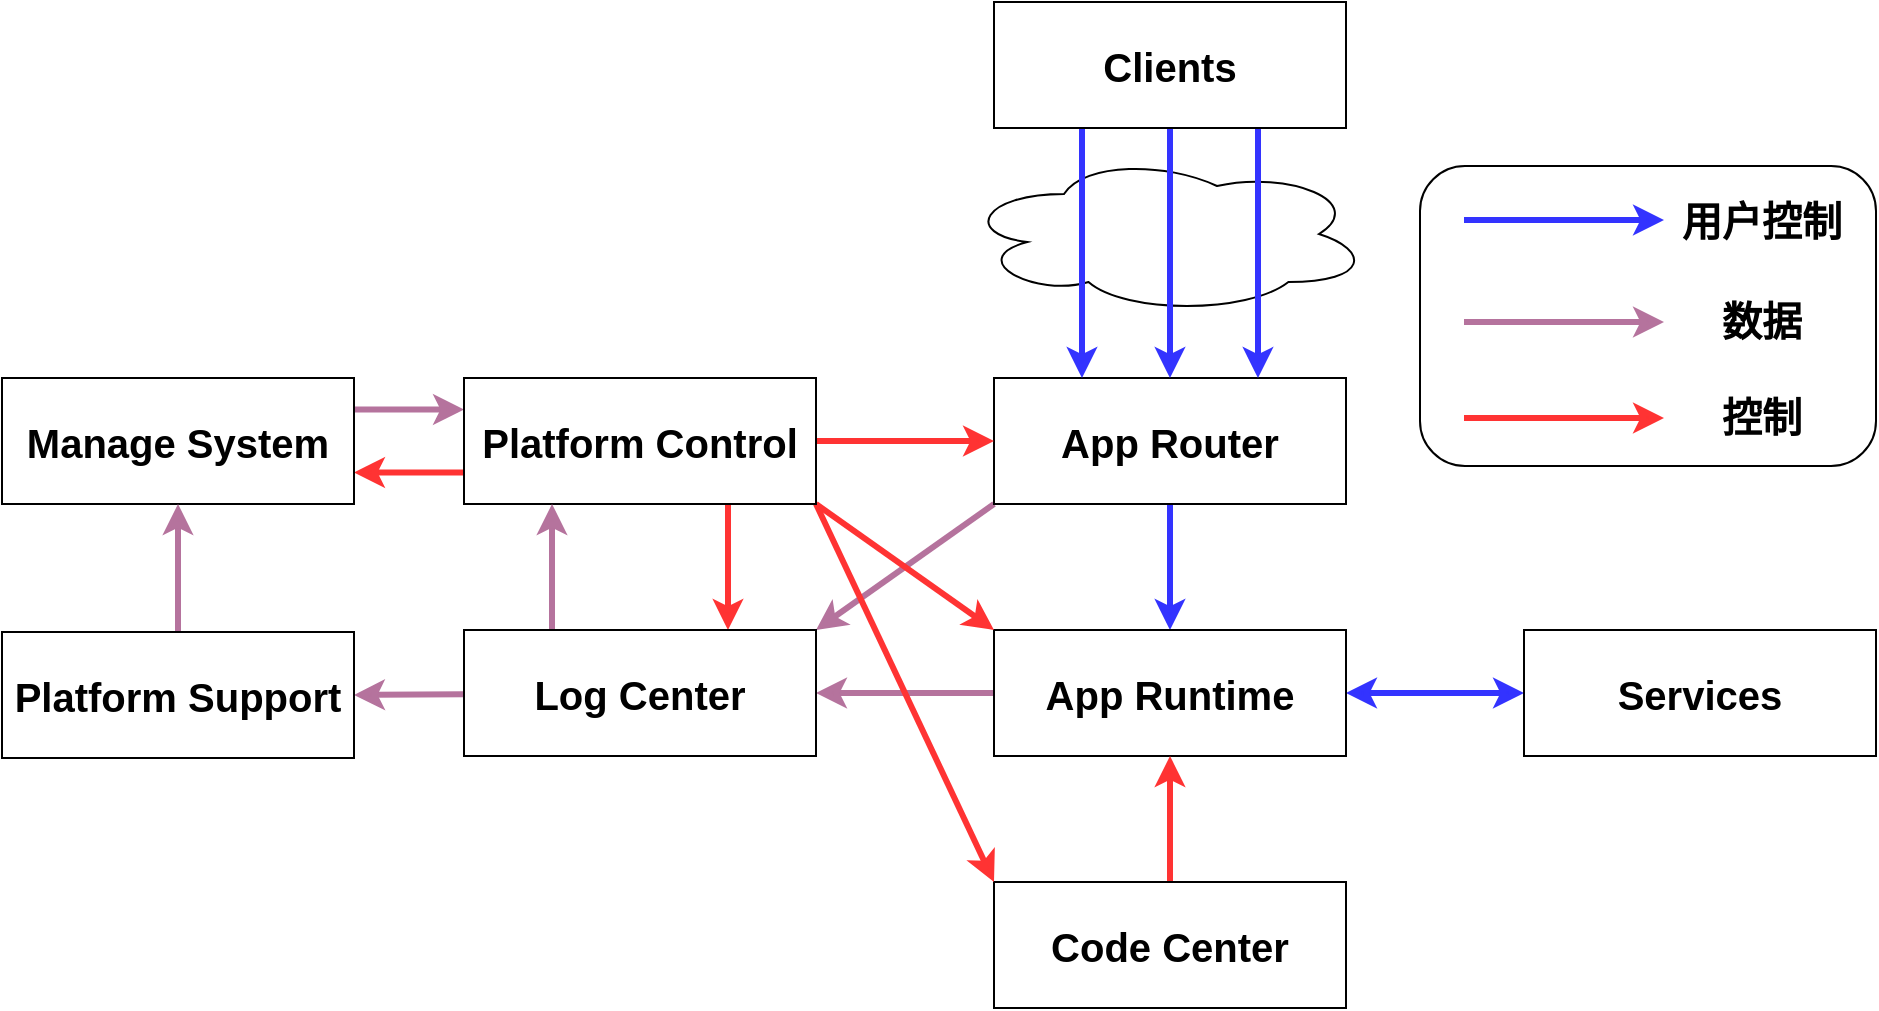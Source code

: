 <mxfile version="14.4.3" type="device"><diagram id="3CtYcCIXMa1-M8jisxQA" name="第 1 页"><mxGraphModel dx="1506" dy="834" grid="0" gridSize="10" guides="1" tooltips="1" connect="1" arrows="1" fold="1" page="0" pageScale="1" pageWidth="827" pageHeight="1169" math="0" shadow="0"><root><mxCell id="0"/><mxCell id="1" parent="0"/><mxCell id="yucpLjWt7KJsANbEk41a-38" value="" style="rounded=1;whiteSpace=wrap;html=1;" vertex="1" parent="1"><mxGeometry x="577" y="146" width="228" height="150" as="geometry"/></mxCell><mxCell id="yucpLjWt7KJsANbEk41a-28" value="" style="ellipse;shape=cloud;whiteSpace=wrap;html=1;" vertex="1" parent="1"><mxGeometry x="348" y="140" width="204" height="80" as="geometry"/></mxCell><mxCell id="yucpLjWt7KJsANbEk41a-8" style="edgeStyle=orthogonalEdgeStyle;rounded=0;orthogonalLoop=1;jettySize=auto;html=1;entryX=0.5;entryY=0;entryDx=0;entryDy=0;strokeColor=#3333FF;strokeWidth=3;" edge="1" parent="1" source="yucpLjWt7KJsANbEk41a-1" target="yucpLjWt7KJsANbEk41a-2"><mxGeometry relative="1" as="geometry"/></mxCell><mxCell id="yucpLjWt7KJsANbEk41a-17" style="rounded=0;orthogonalLoop=1;jettySize=auto;html=1;entryX=1;entryY=0;entryDx=0;entryDy=0;startArrow=none;startFill=0;strokeColor=#B5739D;strokeWidth=3;exitX=0;exitY=1;exitDx=0;exitDy=0;" edge="1" parent="1" source="yucpLjWt7KJsANbEk41a-1" target="yucpLjWt7KJsANbEk41a-5"><mxGeometry relative="1" as="geometry"/></mxCell><mxCell id="yucpLjWt7KJsANbEk41a-1" value="&lt;font style=&quot;font-size: 20px&quot;&gt;&lt;b&gt;App Router&lt;/b&gt;&lt;/font&gt;" style="rounded=0;whiteSpace=wrap;html=1;" vertex="1" parent="1"><mxGeometry x="364" y="252" width="176" height="63" as="geometry"/></mxCell><mxCell id="yucpLjWt7KJsANbEk41a-14" style="edgeStyle=orthogonalEdgeStyle;rounded=0;orthogonalLoop=1;jettySize=auto;html=1;entryX=0;entryY=0.5;entryDx=0;entryDy=0;strokeColor=#3333FF;strokeWidth=3;startArrow=classic;startFill=1;" edge="1" parent="1" source="yucpLjWt7KJsANbEk41a-2" target="yucpLjWt7KJsANbEk41a-13"><mxGeometry relative="1" as="geometry"/></mxCell><mxCell id="yucpLjWt7KJsANbEk41a-16" style="edgeStyle=orthogonalEdgeStyle;rounded=0;orthogonalLoop=1;jettySize=auto;html=1;startArrow=none;startFill=0;strokeWidth=3;strokeColor=#B5739D;" edge="1" parent="1" source="yucpLjWt7KJsANbEk41a-2" target="yucpLjWt7KJsANbEk41a-5"><mxGeometry relative="1" as="geometry"/></mxCell><mxCell id="yucpLjWt7KJsANbEk41a-2" value="&lt;font style=&quot;font-size: 20px&quot;&gt;&lt;b&gt;App Runtime&lt;/b&gt;&lt;/font&gt;" style="rounded=0;whiteSpace=wrap;html=1;" vertex="1" parent="1"><mxGeometry x="364" y="378" width="176" height="63" as="geometry"/></mxCell><mxCell id="yucpLjWt7KJsANbEk41a-27" style="edgeStyle=none;rounded=0;orthogonalLoop=1;jettySize=auto;html=1;entryX=0.5;entryY=1;entryDx=0;entryDy=0;startArrow=none;startFill=0;strokeColor=#FF3333;strokeWidth=3;" edge="1" parent="1" source="yucpLjWt7KJsANbEk41a-3" target="yucpLjWt7KJsANbEk41a-2"><mxGeometry relative="1" as="geometry"/></mxCell><mxCell id="yucpLjWt7KJsANbEk41a-3" value="&lt;font style=&quot;font-size: 20px&quot;&gt;&lt;b&gt;Code Center&lt;/b&gt;&lt;/font&gt;" style="rounded=0;whiteSpace=wrap;html=1;" vertex="1" parent="1"><mxGeometry x="364" y="504" width="176" height="63" as="geometry"/></mxCell><mxCell id="yucpLjWt7KJsANbEk41a-21" style="edgeStyle=none;rounded=0;orthogonalLoop=1;jettySize=auto;html=1;entryX=0;entryY=0.25;entryDx=0;entryDy=0;startArrow=none;startFill=0;strokeColor=#B5739D;strokeWidth=3;exitX=1;exitY=0.25;exitDx=0;exitDy=0;" edge="1" parent="1" source="yucpLjWt7KJsANbEk41a-6" target="yucpLjWt7KJsANbEk41a-4"><mxGeometry relative="1" as="geometry"/></mxCell><mxCell id="yucpLjWt7KJsANbEk41a-22" style="edgeStyle=none;rounded=0;orthogonalLoop=1;jettySize=auto;html=1;entryX=0;entryY=0.5;entryDx=0;entryDy=0;startArrow=none;startFill=0;strokeWidth=3;strokeColor=#FF3333;" edge="1" parent="1" source="yucpLjWt7KJsANbEk41a-4" target="yucpLjWt7KJsANbEk41a-1"><mxGeometry relative="1" as="geometry"/></mxCell><mxCell id="yucpLjWt7KJsANbEk41a-23" style="edgeStyle=none;rounded=0;orthogonalLoop=1;jettySize=auto;html=1;entryX=0;entryY=0;entryDx=0;entryDy=0;startArrow=none;startFill=0;strokeColor=#FF3333;strokeWidth=3;exitX=1;exitY=1;exitDx=0;exitDy=0;" edge="1" parent="1" source="yucpLjWt7KJsANbEk41a-4" target="yucpLjWt7KJsANbEk41a-2"><mxGeometry relative="1" as="geometry"/></mxCell><mxCell id="yucpLjWt7KJsANbEk41a-24" style="edgeStyle=none;rounded=0;orthogonalLoop=1;jettySize=auto;html=1;entryX=0.75;entryY=0;entryDx=0;entryDy=0;startArrow=none;startFill=0;strokeColor=#FF3333;strokeWidth=3;exitX=0.75;exitY=1;exitDx=0;exitDy=0;" edge="1" parent="1" source="yucpLjWt7KJsANbEk41a-4" target="yucpLjWt7KJsANbEk41a-5"><mxGeometry relative="1" as="geometry"/></mxCell><mxCell id="yucpLjWt7KJsANbEk41a-25" style="edgeStyle=none;rounded=0;orthogonalLoop=1;jettySize=auto;html=1;entryX=1;entryY=0.75;entryDx=0;entryDy=0;startArrow=none;startFill=0;strokeColor=#FF3333;strokeWidth=3;exitX=0;exitY=0.75;exitDx=0;exitDy=0;" edge="1" parent="1" source="yucpLjWt7KJsANbEk41a-4" target="yucpLjWt7KJsANbEk41a-6"><mxGeometry relative="1" as="geometry"/></mxCell><mxCell id="yucpLjWt7KJsANbEk41a-26" style="edgeStyle=none;rounded=0;orthogonalLoop=1;jettySize=auto;html=1;entryX=0;entryY=0;entryDx=0;entryDy=0;startArrow=none;startFill=0;strokeColor=#FF3333;strokeWidth=3;exitX=1;exitY=1;exitDx=0;exitDy=0;" edge="1" parent="1" source="yucpLjWt7KJsANbEk41a-4" target="yucpLjWt7KJsANbEk41a-3"><mxGeometry relative="1" as="geometry"/></mxCell><mxCell id="yucpLjWt7KJsANbEk41a-4" value="&lt;font style=&quot;font-size: 20px&quot;&gt;&lt;b&gt;Platform Control&lt;/b&gt;&lt;/font&gt;" style="rounded=0;whiteSpace=wrap;html=1;" vertex="1" parent="1"><mxGeometry x="99" y="252" width="176" height="63" as="geometry"/></mxCell><mxCell id="yucpLjWt7KJsANbEk41a-18" style="edgeStyle=none;rounded=0;orthogonalLoop=1;jettySize=auto;html=1;entryX=0.25;entryY=1;entryDx=0;entryDy=0;startArrow=none;startFill=0;strokeColor=#B5739D;strokeWidth=3;exitX=0.25;exitY=0;exitDx=0;exitDy=0;" edge="1" parent="1" source="yucpLjWt7KJsANbEk41a-5" target="yucpLjWt7KJsANbEk41a-4"><mxGeometry relative="1" as="geometry"/></mxCell><mxCell id="yucpLjWt7KJsANbEk41a-19" style="edgeStyle=none;rounded=0;orthogonalLoop=1;jettySize=auto;html=1;entryX=1;entryY=0.5;entryDx=0;entryDy=0;startArrow=none;startFill=0;strokeColor=#B5739D;strokeWidth=3;" edge="1" parent="1" source="yucpLjWt7KJsANbEk41a-5" target="yucpLjWt7KJsANbEk41a-7"><mxGeometry relative="1" as="geometry"/></mxCell><mxCell id="yucpLjWt7KJsANbEk41a-5" value="&lt;font style=&quot;font-size: 20px&quot;&gt;&lt;b&gt;Log Center&lt;/b&gt;&lt;/font&gt;" style="rounded=0;whiteSpace=wrap;html=1;" vertex="1" parent="1"><mxGeometry x="99" y="378" width="176" height="63" as="geometry"/></mxCell><mxCell id="yucpLjWt7KJsANbEk41a-6" value="&lt;font style=&quot;font-size: 20px&quot;&gt;&lt;b&gt;Manage System&lt;/b&gt;&lt;/font&gt;" style="rounded=0;whiteSpace=wrap;html=1;" vertex="1" parent="1"><mxGeometry x="-132" y="252" width="176" height="63" as="geometry"/></mxCell><mxCell id="yucpLjWt7KJsANbEk41a-20" style="edgeStyle=none;rounded=0;orthogonalLoop=1;jettySize=auto;html=1;entryX=0.5;entryY=1;entryDx=0;entryDy=0;startArrow=none;startFill=0;strokeColor=#B5739D;strokeWidth=3;" edge="1" parent="1" source="yucpLjWt7KJsANbEk41a-7" target="yucpLjWt7KJsANbEk41a-6"><mxGeometry relative="1" as="geometry"/></mxCell><mxCell id="yucpLjWt7KJsANbEk41a-7" value="&lt;font style=&quot;font-size: 20px&quot;&gt;&lt;b&gt;Platform Support&lt;/b&gt;&lt;/font&gt;" style="rounded=0;whiteSpace=wrap;html=1;" vertex="1" parent="1"><mxGeometry x="-132" y="379" width="176" height="63" as="geometry"/></mxCell><mxCell id="yucpLjWt7KJsANbEk41a-10" style="edgeStyle=orthogonalEdgeStyle;rounded=0;orthogonalLoop=1;jettySize=auto;html=1;entryX=0.25;entryY=0;entryDx=0;entryDy=0;strokeColor=#3333FF;strokeWidth=3;exitX=0.25;exitY=1;exitDx=0;exitDy=0;" edge="1" parent="1" source="yucpLjWt7KJsANbEk41a-9" target="yucpLjWt7KJsANbEk41a-1"><mxGeometry relative="1" as="geometry"/></mxCell><mxCell id="yucpLjWt7KJsANbEk41a-11" style="edgeStyle=orthogonalEdgeStyle;rounded=0;orthogonalLoop=1;jettySize=auto;html=1;entryX=0.5;entryY=0;entryDx=0;entryDy=0;strokeColor=#3333FF;strokeWidth=3;" edge="1" parent="1" source="yucpLjWt7KJsANbEk41a-9" target="yucpLjWt7KJsANbEk41a-1"><mxGeometry relative="1" as="geometry"/></mxCell><mxCell id="yucpLjWt7KJsANbEk41a-12" style="edgeStyle=orthogonalEdgeStyle;rounded=0;orthogonalLoop=1;jettySize=auto;html=1;entryX=0.75;entryY=0;entryDx=0;entryDy=0;strokeColor=#3333FF;strokeWidth=3;exitX=0.75;exitY=1;exitDx=0;exitDy=0;" edge="1" parent="1" source="yucpLjWt7KJsANbEk41a-9" target="yucpLjWt7KJsANbEk41a-1"><mxGeometry relative="1" as="geometry"/></mxCell><mxCell id="yucpLjWt7KJsANbEk41a-9" value="&lt;span style=&quot;font-size: 20px&quot;&gt;&lt;b&gt;Clients&lt;/b&gt;&lt;/span&gt;" style="rounded=0;whiteSpace=wrap;html=1;" vertex="1" parent="1"><mxGeometry x="364" y="64" width="176" height="63" as="geometry"/></mxCell><mxCell id="yucpLjWt7KJsANbEk41a-13" value="&lt;font style=&quot;font-size: 20px&quot;&gt;&lt;b&gt;Services&lt;/b&gt;&lt;/font&gt;" style="rounded=0;whiteSpace=wrap;html=1;" vertex="1" parent="1"><mxGeometry x="629" y="378" width="176" height="63" as="geometry"/></mxCell><mxCell id="yucpLjWt7KJsANbEk41a-31" style="edgeStyle=orthogonalEdgeStyle;rounded=0;orthogonalLoop=1;jettySize=auto;html=1;strokeColor=#3333FF;strokeWidth=3;" edge="1" parent="1"><mxGeometry relative="1" as="geometry"><mxPoint x="599" y="173" as="sourcePoint"/><mxPoint x="699" y="173" as="targetPoint"/><Array as="points"><mxPoint x="599" y="173"/></Array></mxGeometry></mxCell><mxCell id="yucpLjWt7KJsANbEk41a-32" value="&lt;font style=&quot;font-size: 20px&quot;&gt;&lt;b&gt;用户控制&lt;/b&gt;&lt;/font&gt;" style="text;html=1;strokeColor=none;fillColor=none;align=center;verticalAlign=middle;whiteSpace=wrap;rounded=0;" vertex="1" parent="1"><mxGeometry x="705" y="163" width="86" height="20" as="geometry"/></mxCell><mxCell id="yucpLjWt7KJsANbEk41a-34" style="edgeStyle=orthogonalEdgeStyle;rounded=0;orthogonalLoop=1;jettySize=auto;html=1;strokeWidth=3;strokeColor=#B5739D;" edge="1" parent="1"><mxGeometry relative="1" as="geometry"><mxPoint x="599" y="224" as="sourcePoint"/><mxPoint x="699" y="224" as="targetPoint"/><Array as="points"><mxPoint x="599" y="224"/></Array></mxGeometry></mxCell><mxCell id="yucpLjWt7KJsANbEk41a-35" value="&lt;font style=&quot;font-size: 20px&quot;&gt;&lt;b&gt;数据&lt;/b&gt;&lt;/font&gt;" style="text;html=1;strokeColor=none;fillColor=none;align=center;verticalAlign=middle;whiteSpace=wrap;rounded=0;" vertex="1" parent="1"><mxGeometry x="705" y="213" width="86" height="20" as="geometry"/></mxCell><mxCell id="yucpLjWt7KJsANbEk41a-36" style="edgeStyle=orthogonalEdgeStyle;rounded=0;orthogonalLoop=1;jettySize=auto;html=1;strokeWidth=3;strokeColor=#FF3333;" edge="1" parent="1"><mxGeometry relative="1" as="geometry"><mxPoint x="599" y="272" as="sourcePoint"/><mxPoint x="699" y="272" as="targetPoint"/><Array as="points"><mxPoint x="599" y="272"/></Array></mxGeometry></mxCell><mxCell id="yucpLjWt7KJsANbEk41a-37" value="&lt;font style=&quot;font-size: 20px&quot;&gt;&lt;b&gt;控制&lt;/b&gt;&lt;/font&gt;" style="text;html=1;strokeColor=none;fillColor=none;align=center;verticalAlign=middle;whiteSpace=wrap;rounded=0;" vertex="1" parent="1"><mxGeometry x="705" y="261" width="86" height="20" as="geometry"/></mxCell></root></mxGraphModel></diagram></mxfile>